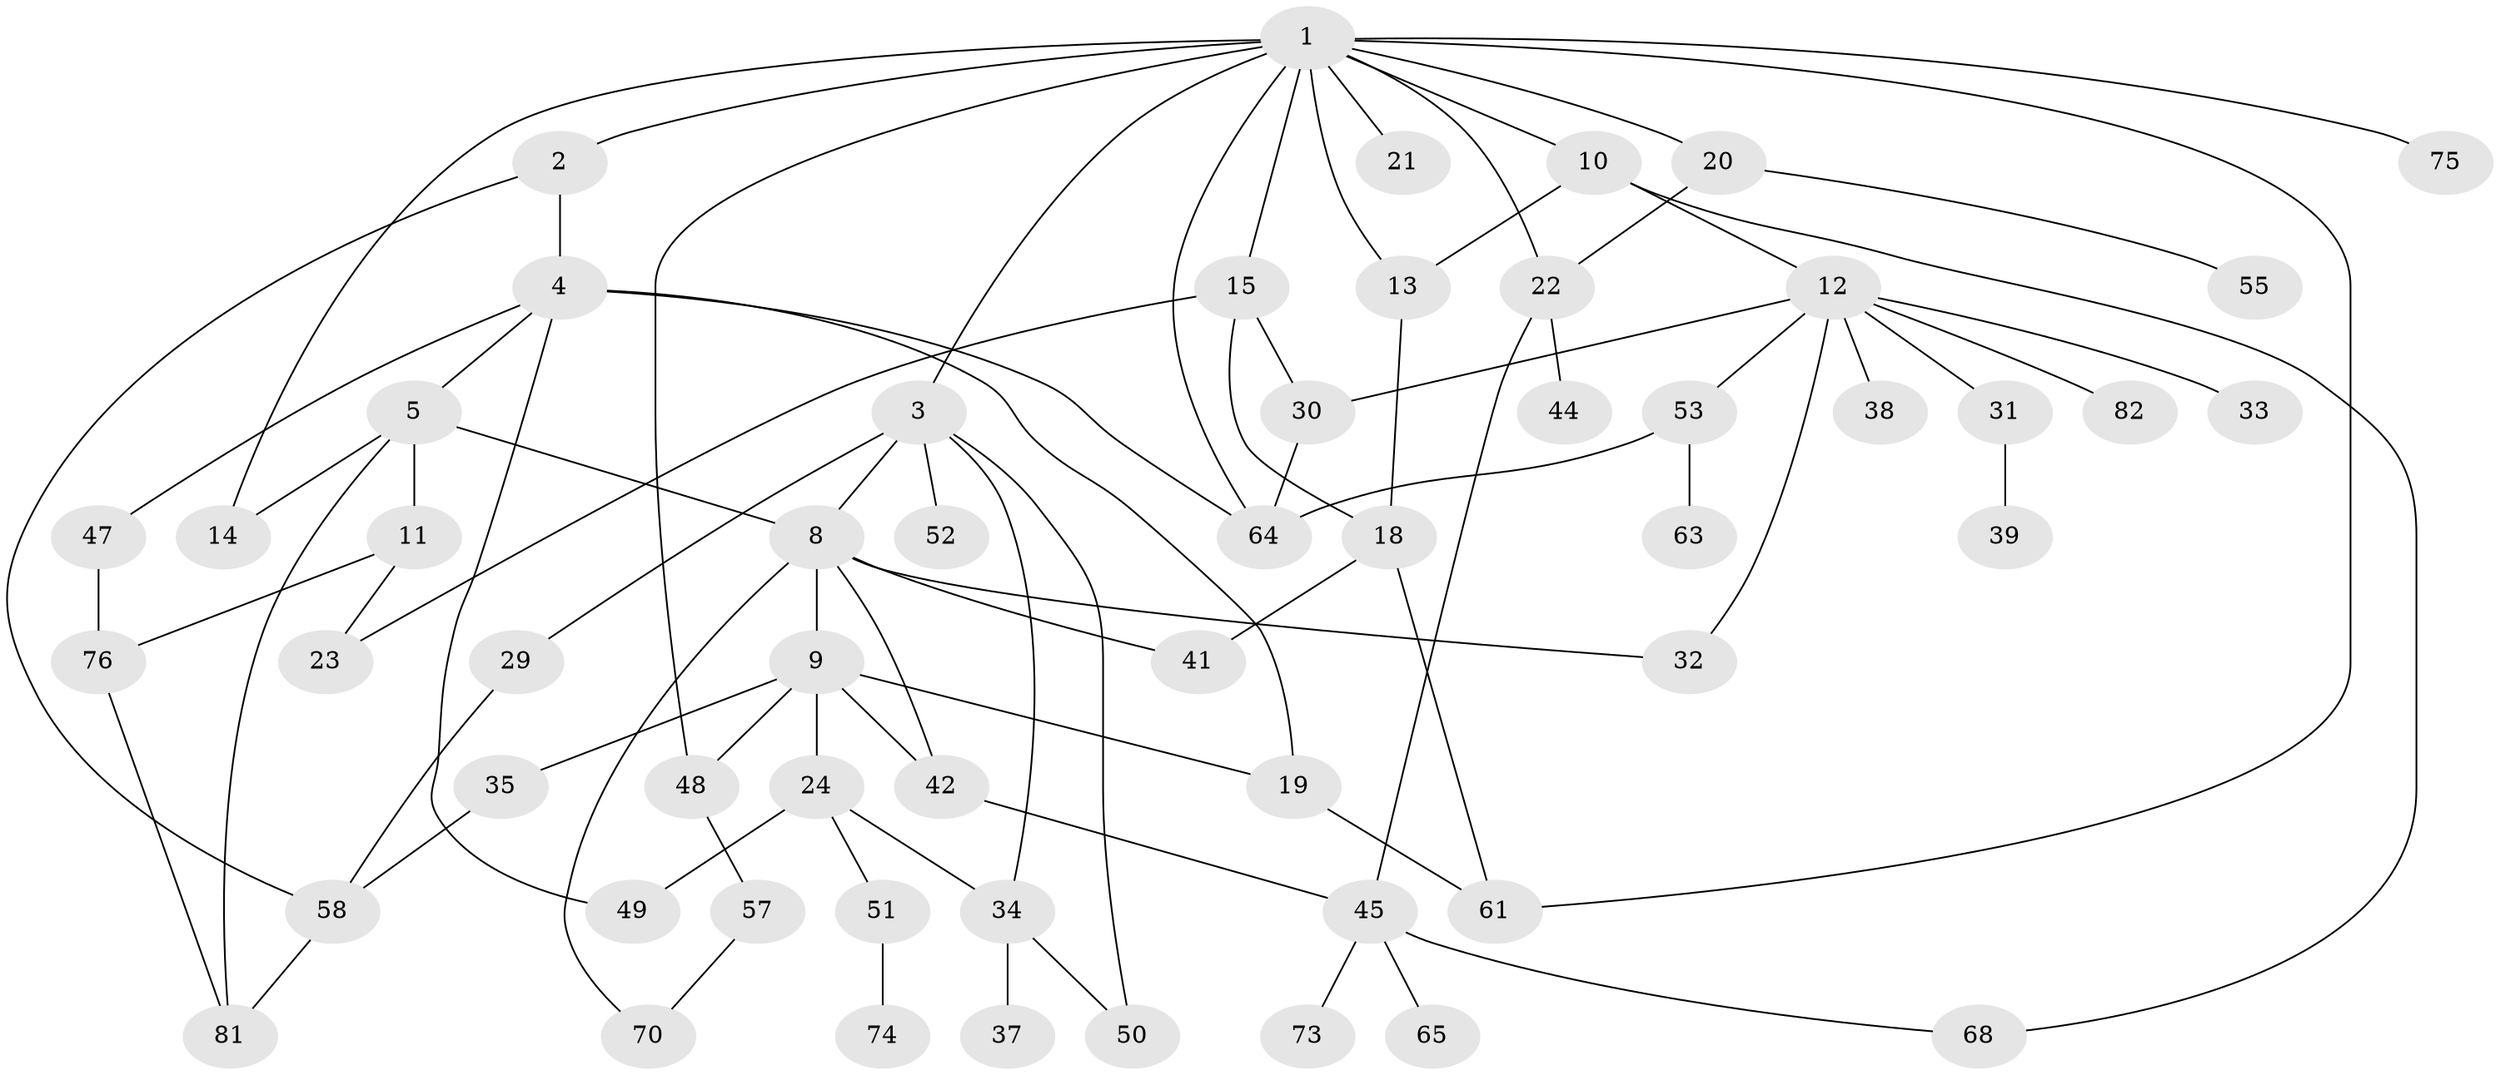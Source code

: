 // Generated by graph-tools (version 1.1) at 2025/51/02/27/25 19:51:38]
// undirected, 56 vertices, 83 edges
graph export_dot {
graph [start="1"]
  node [color=gray90,style=filled];
  1 [super="+7"];
  2 [super="+36"];
  3 [super="+40"];
  4 [super="+16"];
  5 [super="+6"];
  8 [super="+66"];
  9 [super="+17"];
  10 [super="+46"];
  11;
  12 [super="+26"];
  13 [super="+60"];
  14 [super="+77"];
  15 [super="+56"];
  18 [super="+25"];
  19 [super="+59"];
  20 [super="+43"];
  21;
  22 [super="+27"];
  23;
  24 [super="+28"];
  29;
  30;
  31;
  32;
  33;
  34 [super="+78"];
  35;
  37;
  38;
  39 [super="+80"];
  41 [super="+79"];
  42;
  44;
  45 [super="+54"];
  47 [super="+85"];
  48 [super="+69"];
  49;
  50;
  51 [super="+62"];
  52;
  53 [super="+83"];
  55;
  57 [super="+67"];
  58 [super="+72"];
  61 [super="+84"];
  63;
  64 [super="+71"];
  65;
  68;
  70;
  73;
  74;
  75;
  76;
  81;
  82;
  1 -- 2;
  1 -- 3;
  1 -- 21;
  1 -- 10;
  1 -- 75;
  1 -- 13;
  1 -- 15;
  1 -- 48;
  1 -- 20;
  1 -- 22;
  1 -- 61;
  1 -- 64;
  1 -- 14;
  2 -- 4;
  2 -- 58;
  3 -- 29;
  3 -- 50;
  3 -- 52;
  3 -- 34;
  3 -- 8;
  4 -- 5;
  4 -- 19;
  4 -- 47;
  4 -- 64;
  4 -- 49;
  5 -- 8;
  5 -- 81;
  5 -- 11;
  5 -- 14;
  8 -- 9;
  8 -- 41;
  8 -- 42;
  8 -- 32;
  8 -- 70;
  9 -- 24;
  9 -- 42;
  9 -- 48;
  9 -- 19;
  9 -- 35;
  10 -- 12;
  10 -- 13;
  10 -- 68;
  11 -- 23;
  11 -- 76;
  12 -- 32;
  12 -- 33;
  12 -- 38;
  12 -- 82;
  12 -- 53;
  12 -- 30;
  12 -- 31;
  13 -- 18;
  15 -- 23;
  15 -- 30;
  15 -- 18;
  18 -- 61;
  18 -- 41;
  19 -- 61;
  20 -- 55;
  20 -- 22;
  22 -- 44;
  22 -- 45;
  24 -- 34;
  24 -- 49;
  24 -- 51;
  29 -- 58;
  30 -- 64;
  31 -- 39;
  34 -- 37;
  34 -- 50;
  35 -- 58;
  42 -- 45;
  45 -- 65;
  45 -- 73;
  45 -- 68;
  47 -- 76;
  48 -- 57;
  51 -- 74;
  53 -- 63;
  53 -- 64;
  57 -- 70;
  58 -- 81;
  76 -- 81;
}
